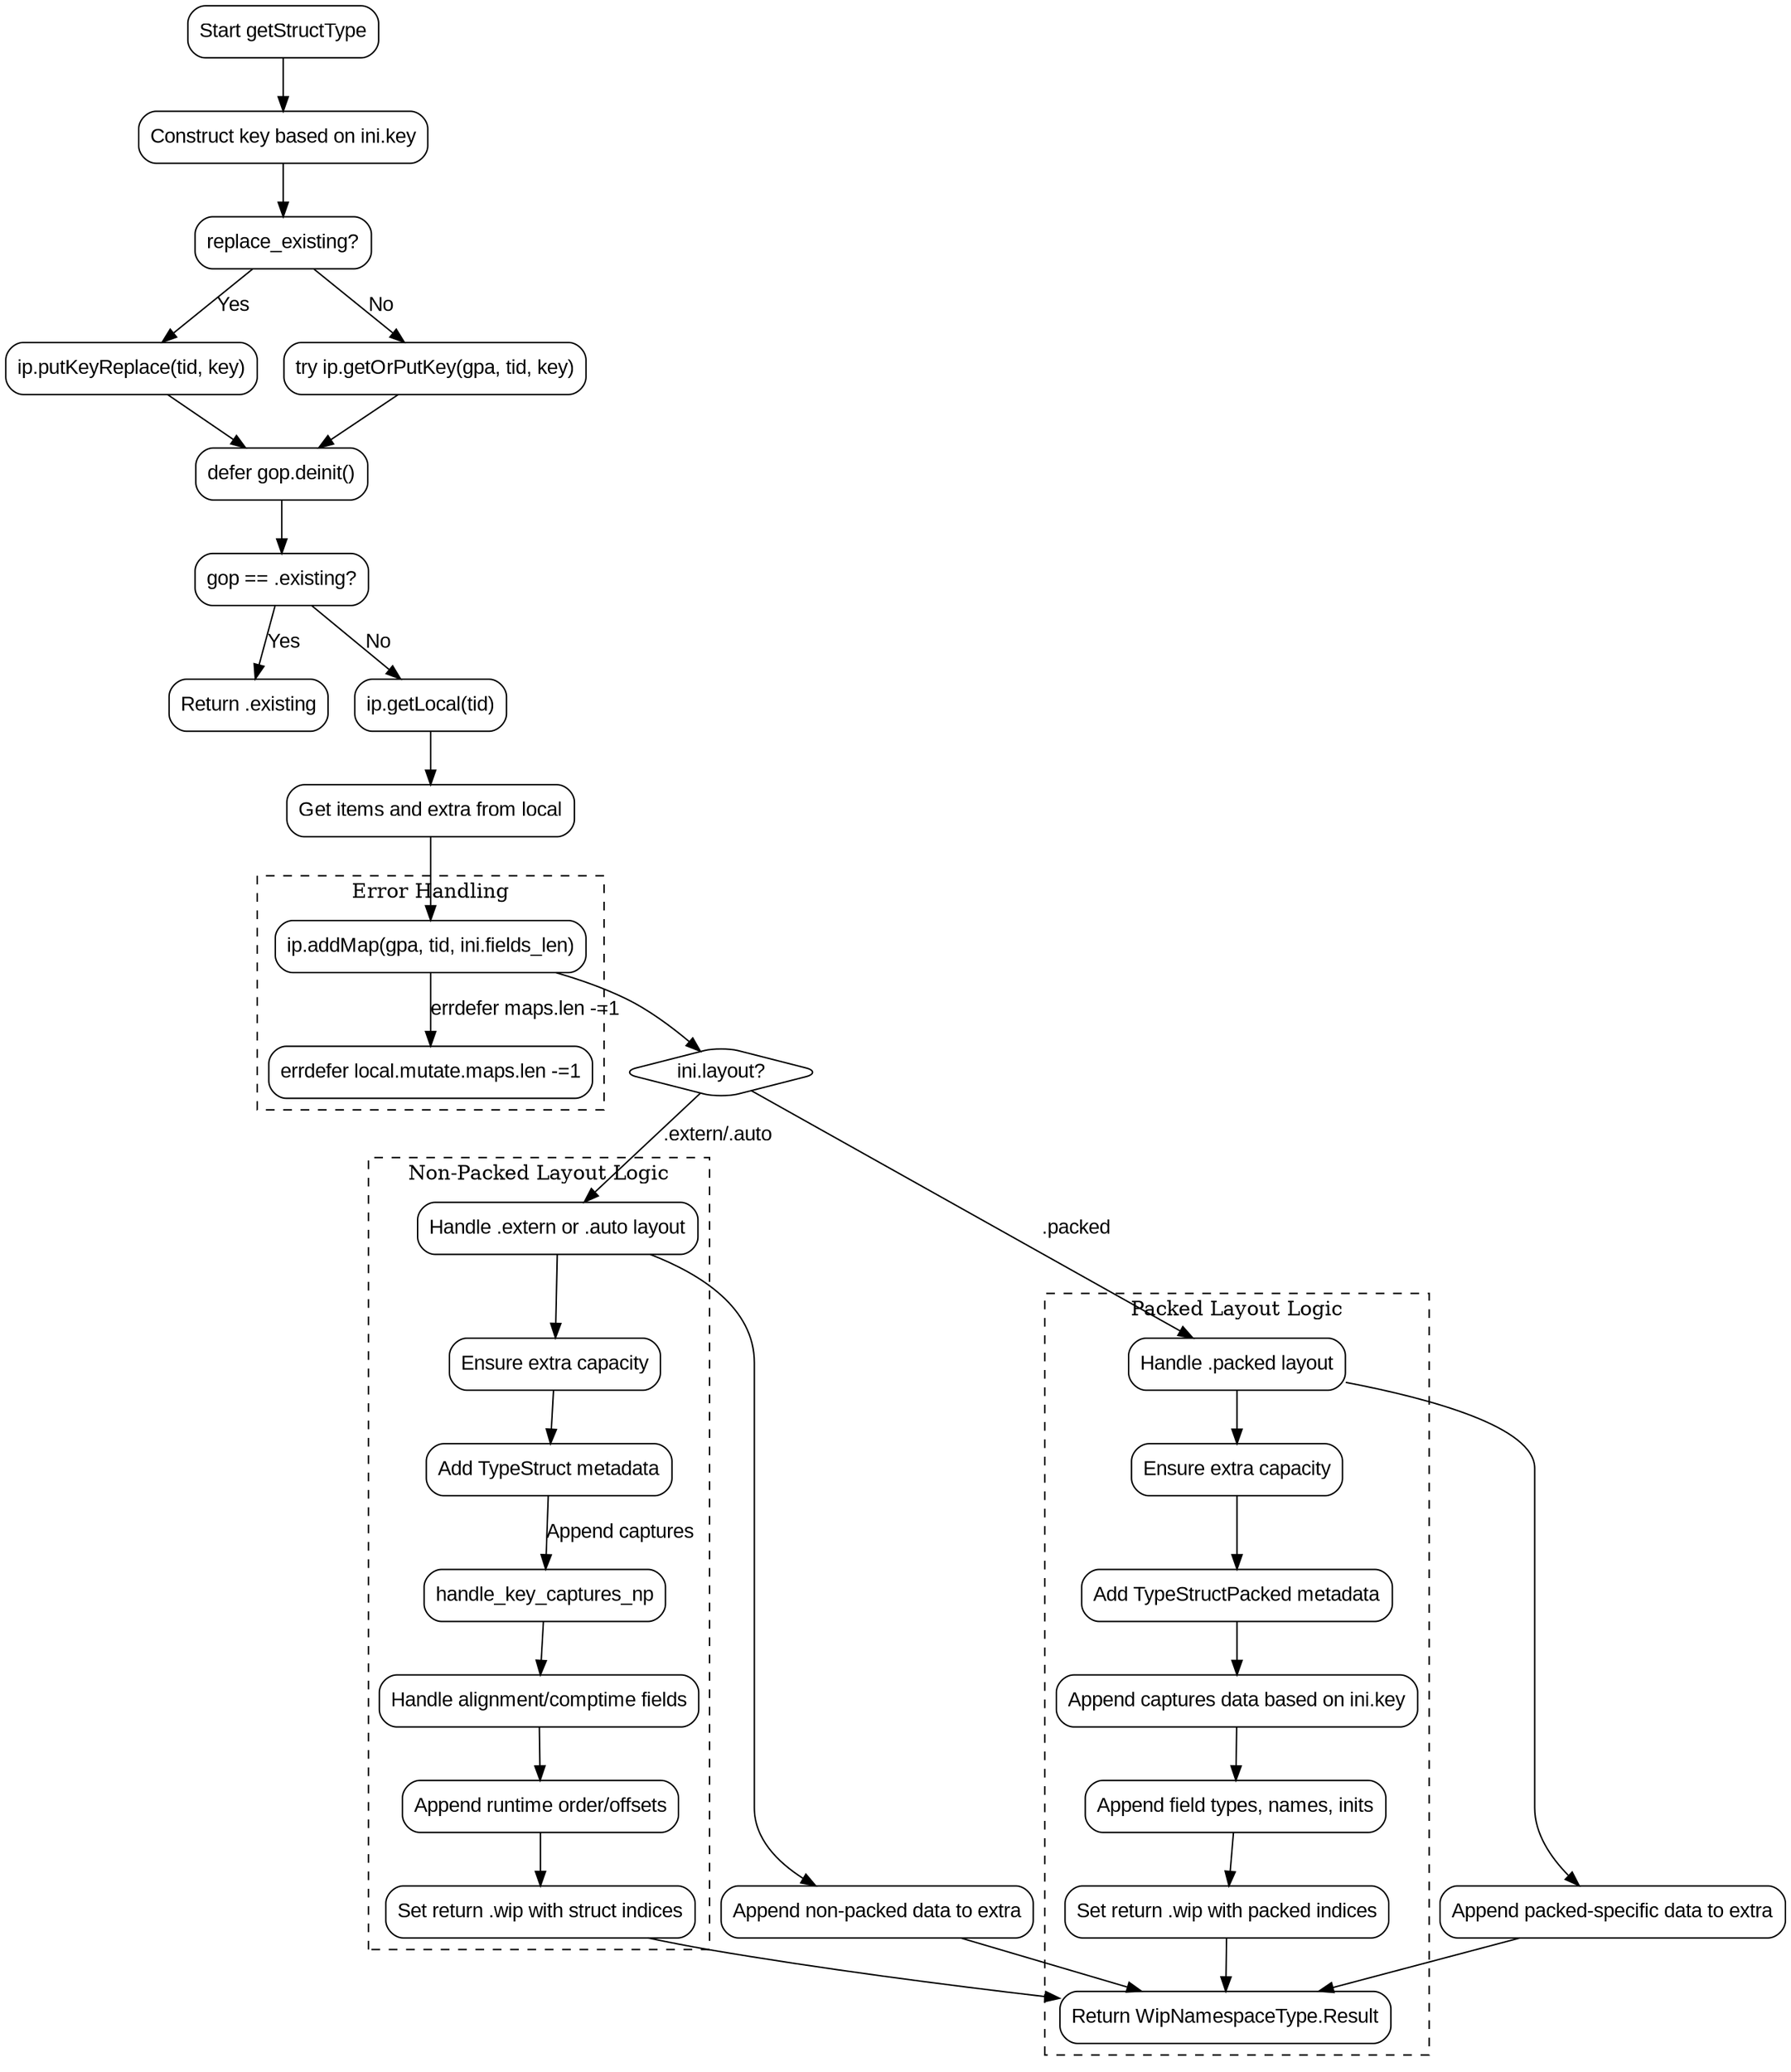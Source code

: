 
digraph flowchart {
    node [shape=rectangle, style="rounded", fontname="Arial"];
    edge [fontname="Arial"];

    start [label="Start getStructType"];
    construct_key [label="Construct key based on ini.key"];
    check_replace [label="replace_existing?"];
    put_replace [label="ip.putKeyReplace(tid, key)"];
    get_or_put [label="try ip.getOrPutKey(gpa, tid, key)"];
    defer_gop [label="defer gop.deinit()"];
    check_gop [label="gop == .existing?"];
    return_existing [label="Return .existing"];
    get_local [label="ip.getLocal(tid)"];
    get_items_extra [label="Get items and extra from local"];
    add_names_map [label="ip.addMap(gpa, tid, ini.fields_len)"];
    check_layout [label="ini.layout?" shape=diamond];
    handle_packed [label="Handle .packed layout"];
    handle_extern_auto [label="Handle .extern or .auto layout"];
    append_packed_data [label="Append packed-specific data to extra"];
    append_non_packed_data [label="Append non-packed data to extra"];
    return_result [label="Return WipNamespaceType.Result"];

    start -> construct_key;
    construct_key -> check_replace;
    check_replace -> put_replace [label="Yes"];
    check_replace -> get_or_put [label="No"];
    put_replace -> defer_gop;
    get_or_put -> defer_gop;
    defer_gop -> check_gop;
    check_gop -> return_existing [label="Yes"];
    check_gop -> get_local [label="No"];
    get_local -> get_items_extra;
    get_items_extra -> add_names_map;
    add_names_map -> check_layout;

    check_layout -> handle_packed [label=".packed"];
    check_layout -> handle_extern_auto [label=".extern/.auto"];

    handle_packed -> append_packed_data;
    handle_extern_auto -> append_non_packed_data;

    append_packed_data -> return_result;
    append_non_packed_data -> return_result;

    // Error handling and edge cases
    subgraph cluster_error_handling {
        label="Error Handling";
        style=dashed;
        add_names_map -> errdefer [label="errdefer maps.len -=1"];
        errdefer [label="errdefer local.mutate.maps.len -=1"];
    }

    // Packed layout details
    subgraph cluster_packed {
        label="Packed Layout Logic";
        style=dashed;
        packed_ensure_extra [label="Ensure extra capacity"];
        add_packed_metadata [label="Add TypeStructPacked metadata"];
        handle_key_captures [label="Append captures data based on ini.key"];
        append_fields [label="Append field types, names, inits"];
        packed_return [label="Set return .wip with packed indices"];

        handle_packed -> packed_ensure_extra;
        packed_ensure_extra -> add_packed_metadata;
        add_packed_metadata -> handle_key_captures;
        handle_key_captures -> append_fields;
        append_fields -> packed_return;
        packed_return -> return_result;
    }

    // Non-packed layout details
    subgraph cluster_non_packed {
        label="Non-Packed Layout Logic";
        style=dashed;
        non_packed_ensure_extra [label="Ensure extra capacity"];
        add_struct_metadata [label="Add TypeStruct metadata"];
        handle_align_comptime [label="Handle alignment/comptime fields"];
        append_runtime_data [label="Append runtime order/offsets"];
        non_packed_return [label="Set return .wip with struct indices"];

        handle_extern_auto -> non_packed_ensure_extra;
        non_packed_ensure_extra -> add_struct_metadata;
        add_struct_metadata -> handle_key_captures_np [label="Append captures"];
        handle_key_captures_np -> handle_align_comptime;
        handle_align_comptime -> append_runtime_data;
        append_runtime_data -> non_packed_return;
        non_packed_return -> return_result;
    }
}
